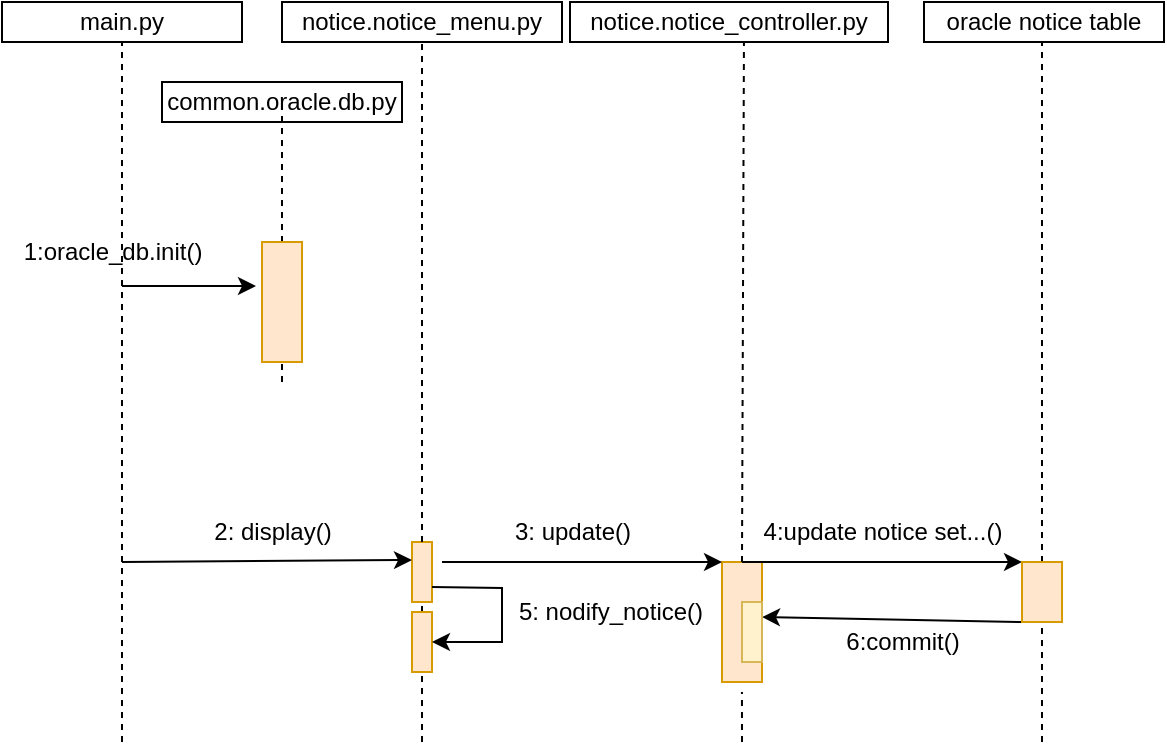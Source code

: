 <mxfile version="20.1.1" type="github">
  <diagram id="b9IIirGVZ1tD8DAG6mxK" name="Page-1">
    <mxGraphModel dx="780" dy="752" grid="1" gridSize="10" guides="1" tooltips="1" connect="1" arrows="1" fold="1" page="1" pageScale="1" pageWidth="827" pageHeight="1169" math="0" shadow="0">
      <root>
        <mxCell id="0" />
        <mxCell id="1" parent="0" />
        <mxCell id="42wBGViCeTJOvBd8uuLy-22" value="&lt;span style=&quot;color: rgba(0, 0, 0, 0); font-family: monospace; font-size: 0px; text-align: start;&quot;&gt;%3CmxGraphModel%3E%3Croot%3E%3CmxCell%20id%3D%220%22%2F%3E%3CmxCell%20id%3D%221%22%20parent%3D%220%22%2F%3E%3CmxCell%20id%3D%222%22%20value%3D%22%22%20style%3D%22endArrow%3Dclassic%3Bhtml%3D1%3Brounded%3D0%3B%22%20edge%3D%221%22%20parent%3D%221%22%3E%3CmxGeometry%20width%3D%2250%22%20height%3D%2250%22%20relative%3D%221%22%20as%3D%22geometry%22%3E%3CmxPoint%20x%3D%22420%22%20y%3D%22390%22%20as%3D%22sourcePoint%22%2F%3E%3CmxPoint%20x%3D%22560%22%20y%3D%22390%22%20as%3D%22targetPoint%22%2F%3E%3C%2FmxGeometry%3E%3C%2FmxCell%3E%3C%2Froot%3E%3C%2FmxGraphModel%3E&lt;/span&gt;" style="rounded=0;whiteSpace=wrap;html=1;fillColor=#ffe6cc;strokeColor=#d79b00;" parent="1" vertex="1">
          <mxGeometry x="410" y="390" width="20" height="60" as="geometry" />
        </mxCell>
        <mxCell id="42wBGViCeTJOvBd8uuLy-1" value="main.py" style="rounded=0;whiteSpace=wrap;html=1;" parent="1" vertex="1">
          <mxGeometry x="50" y="110" width="120" height="20" as="geometry" />
        </mxCell>
        <mxCell id="42wBGViCeTJOvBd8uuLy-2" value="notice.notice_menu.py" style="rounded=0;whiteSpace=wrap;html=1;" parent="1" vertex="1">
          <mxGeometry x="190" y="110" width="140" height="20" as="geometry" />
        </mxCell>
        <mxCell id="42wBGViCeTJOvBd8uuLy-3" value="notice.notice_controller.py" style="rounded=0;whiteSpace=wrap;html=1;" parent="1" vertex="1">
          <mxGeometry x="334" y="110" width="159" height="20" as="geometry" />
        </mxCell>
        <mxCell id="42wBGViCeTJOvBd8uuLy-4" value="oracle notice table" style="rounded=0;whiteSpace=wrap;html=1;" parent="1" vertex="1">
          <mxGeometry x="511" y="110" width="120" height="20" as="geometry" />
        </mxCell>
        <mxCell id="42wBGViCeTJOvBd8uuLy-5" value="" style="endArrow=none;dashed=1;html=1;rounded=0;entryX=0.5;entryY=1;entryDx=0;entryDy=0;" parent="1" target="42wBGViCeTJOvBd8uuLy-1" edge="1">
          <mxGeometry width="50" height="50" relative="1" as="geometry">
            <mxPoint x="110" y="480" as="sourcePoint" />
            <mxPoint x="420" y="360" as="targetPoint" />
          </mxGeometry>
        </mxCell>
        <mxCell id="42wBGViCeTJOvBd8uuLy-8" value="" style="endArrow=none;dashed=1;html=1;rounded=0;entryX=0.5;entryY=1;entryDx=0;entryDy=0;" parent="1" edge="1">
          <mxGeometry width="50" height="50" relative="1" as="geometry">
            <mxPoint x="570" y="480" as="sourcePoint" />
            <mxPoint x="570" y="130" as="targetPoint" />
          </mxGeometry>
        </mxCell>
        <mxCell id="42wBGViCeTJOvBd8uuLy-9" value="" style="endArrow=classic;html=1;rounded=0;entryX=-0.15;entryY=0.367;entryDx=0;entryDy=0;entryPerimeter=0;" parent="1" target="c5GyJZJD8FO4MkK4Ok_m-3" edge="1">
          <mxGeometry width="50" height="50" relative="1" as="geometry">
            <mxPoint x="110" y="252" as="sourcePoint" />
            <mxPoint x="170" y="250" as="targetPoint" />
          </mxGeometry>
        </mxCell>
        <mxCell id="42wBGViCeTJOvBd8uuLy-12" value="" style="endArrow=classic;html=1;rounded=0;" parent="1" edge="1">
          <mxGeometry width="50" height="50" relative="1" as="geometry">
            <mxPoint x="270" y="390" as="sourcePoint" />
            <mxPoint x="410" y="390" as="targetPoint" />
          </mxGeometry>
        </mxCell>
        <mxCell id="42wBGViCeTJOvBd8uuLy-13" value="" style="endArrow=classic;html=1;rounded=0;" parent="1" edge="1">
          <mxGeometry width="50" height="50" relative="1" as="geometry">
            <mxPoint x="420" y="390" as="sourcePoint" />
            <mxPoint x="560" y="390" as="targetPoint" />
          </mxGeometry>
        </mxCell>
        <mxCell id="42wBGViCeTJOvBd8uuLy-14" value="" style="endArrow=classic;html=1;rounded=0;exitX=0;exitY=1;exitDx=0;exitDy=0;entryX=1;entryY=0.25;entryDx=0;entryDy=0;" parent="1" target="42wBGViCeTJOvBd8uuLy-16" edge="1" source="42wBGViCeTJOvBd8uuLy-21">
          <mxGeometry width="50" height="50" relative="1" as="geometry">
            <mxPoint x="560" y="440" as="sourcePoint" />
            <mxPoint x="440" y="420" as="targetPoint" />
          </mxGeometry>
        </mxCell>
        <mxCell id="42wBGViCeTJOvBd8uuLy-16" value="&lt;span style=&quot;color: rgba(0, 0, 0, 0); font-family: monospace; font-size: 0px; text-align: start;&quot;&gt;%3CmxGraphModel%3E%3Croot%3E%3CmxCell%20id%3D%220%22%2F%3E%3CmxCell%20id%3D%221%22%20parent%3D%220%22%2F%3E%3CmxCell%20id%3D%222%22%20value%3D%22%22%20style%3D%22endArrow%3Dclassic%3Bhtml%3D1%3Brounded%3D0%3B%22%20edge%3D%221%22%20parent%3D%221%22%3E%3CmxGeometry%20width%3D%2250%22%20height%3D%2250%22%20relative%3D%221%22%20as%3D%22geometry%22%3E%3CmxPoint%20x%3D%22420%22%20y%3D%22390%22%20as%3D%22sourcePoint%22%2F%3E%3CmxPoint%20x%3D%22560%22%20y%3D%22390%22%20as%3D%22targetPoint%22%2F%3E%3C%2FmxGeometry%3E%3C%2FmxCell%3E%3C%2Froot%3E%3C%2FmxGraphModel%3E&lt;/span&gt;" style="rounded=0;whiteSpace=wrap;html=1;fillColor=#fff2cc;strokeColor=#d6b656;" parent="1" vertex="1">
          <mxGeometry x="420" y="410" width="10" height="30" as="geometry" />
        </mxCell>
        <mxCell id="42wBGViCeTJOvBd8uuLy-19" value="&lt;span style=&quot;color: rgba(0, 0, 0, 0); font-family: monospace; font-size: 0px; text-align: start;&quot;&gt;%3CmxGraphModel%3E%3Croot%3E%3CmxCell%20id%3D%220%22%2F%3E%3CmxCell%20id%3D%221%22%20parent%3D%220%22%2F%3E%3CmxCell%20id%3D%222%22%20value%3D%22%22%20style%3D%22endArrow%3Dclassic%3Bhtml%3D1%3Brounded%3D0%3B%22%20edge%3D%221%22%20parent%3D%221%22%3E%3CmxGeometry%20width%3D%2250%22%20height%3D%2250%22%20relative%3D%221%22%20as%3D%22geometry%22%3E%3CmxPoint%20x%3D%22420%22%20y%3D%22390%22%20as%3D%22sourcePoint%22%2F%3E%3CmxPoint%20x%3D%22560%22%20y%3D%22390%22%20as%3D%22targetPoint%22%2F%3E%3C%2FmxGeometry%3E%3C%2FmxCell%3E%3C%2Froot%3E%3C%2FmxGraphModel%3E&lt;/span&gt;" style="rounded=0;whiteSpace=wrap;html=1;fillColor=#ffe6cc;strokeColor=#d79b00;" parent="1" vertex="1">
          <mxGeometry x="255" y="380" width="10" height="30" as="geometry" />
        </mxCell>
        <mxCell id="42wBGViCeTJOvBd8uuLy-20" value="" style="endArrow=none;dashed=1;html=1;rounded=0;entryX=0.5;entryY=1;entryDx=0;entryDy=0;startArrow=none;" parent="1" target="42wBGViCeTJOvBd8uuLy-19" edge="1" source="c5GyJZJD8FO4MkK4Ok_m-13">
          <mxGeometry width="50" height="50" relative="1" as="geometry">
            <mxPoint x="260" y="480" as="sourcePoint" />
            <mxPoint x="260" y="130" as="targetPoint" />
          </mxGeometry>
        </mxCell>
        <mxCell id="42wBGViCeTJOvBd8uuLy-21" value="&lt;span style=&quot;color: rgba(0, 0, 0, 0); font-family: monospace; font-size: 0px; text-align: start;&quot;&gt;%3CmxGraphModel%3E%3Croot%3E%3CmxCell%20id%3D%220%22%2F%3E%3CmxCell%20id%3D%221%22%20parent%3D%220%22%2F%3E%3CmxCell%20id%3D%222%22%20value%3D%22%22%20style%3D%22endArrow%3Dclassic%3Bhtml%3D1%3Brounded%3D0%3B%22%20edge%3D%221%22%20parent%3D%221%22%3E%3CmxGeometry%20width%3D%2250%22%20height%3D%2250%22%20relative%3D%221%22%20as%3D%22geometry%22%3E%3CmxPoint%20x%3D%22420%22%20y%3D%22390%22%20as%3D%22sourcePoint%22%2F%3E%3CmxPoint%20x%3D%22560%22%20y%3D%22390%22%20as%3D%22targetPoint%22%2F%3E%3C%2FmxGeometry%3E%3C%2FmxCell%3E%3C%2Froot%3E%3C%2FmxGraphModel%3E&lt;/span&gt;" style="rounded=0;whiteSpace=wrap;html=1;fillColor=#ffe6cc;strokeColor=#d79b00;" parent="1" vertex="1">
          <mxGeometry x="560" y="390" width="20" height="30" as="geometry" />
        </mxCell>
        <mxCell id="42wBGViCeTJOvBd8uuLy-23" value="1:oracle_db.init()" style="text;html=1;align=center;verticalAlign=middle;resizable=0;points=[];autosize=1;strokeColor=none;fillColor=none;" parent="1" vertex="1">
          <mxGeometry x="50" y="220" width="110" height="30" as="geometry" />
        </mxCell>
        <mxCell id="42wBGViCeTJOvBd8uuLy-33" value="" style="endArrow=none;dashed=1;html=1;rounded=0;entryX=0.5;entryY=1;entryDx=0;entryDy=0;startArrow=none;" parent="1" source="42wBGViCeTJOvBd8uuLy-19" target="42wBGViCeTJOvBd8uuLy-2" edge="1">
          <mxGeometry width="50" height="50" relative="1" as="geometry">
            <mxPoint x="260" y="440" as="sourcePoint" />
            <mxPoint x="260" y="280" as="targetPoint" />
          </mxGeometry>
        </mxCell>
        <mxCell id="42wBGViCeTJOvBd8uuLy-39" value="3: update()" style="text;html=1;align=center;verticalAlign=middle;resizable=0;points=[];autosize=1;strokeColor=none;fillColor=none;" parent="1" vertex="1">
          <mxGeometry x="295" y="360" width="80" height="30" as="geometry" />
        </mxCell>
        <mxCell id="42wBGViCeTJOvBd8uuLy-40" value="4:update notice set...()" style="text;html=1;align=center;verticalAlign=middle;resizable=0;points=[];autosize=1;strokeColor=none;fillColor=none;" parent="1" vertex="1">
          <mxGeometry x="420" y="360" width="140" height="30" as="geometry" />
        </mxCell>
        <mxCell id="42wBGViCeTJOvBd8uuLy-41" value="5: nodify_notice()" style="text;html=1;align=center;verticalAlign=middle;resizable=0;points=[];autosize=1;strokeColor=none;fillColor=none;" parent="1" vertex="1">
          <mxGeometry x="294" y="400" width="120" height="30" as="geometry" />
        </mxCell>
        <mxCell id="42wBGViCeTJOvBd8uuLy-42" value="6:commit()" style="text;html=1;align=center;verticalAlign=middle;resizable=0;points=[];autosize=1;strokeColor=none;fillColor=none;" parent="1" vertex="1">
          <mxGeometry x="460" y="415" width="80" height="30" as="geometry" />
        </mxCell>
        <mxCell id="c5GyJZJD8FO4MkK4Ok_m-1" value="common.oracle.db.py" style="rounded=0;whiteSpace=wrap;html=1;" vertex="1" parent="1">
          <mxGeometry x="130" y="150" width="120" height="20" as="geometry" />
        </mxCell>
        <mxCell id="c5GyJZJD8FO4MkK4Ok_m-2" value="" style="endArrow=none;dashed=1;html=1;rounded=0;entryX=0.5;entryY=1;entryDx=0;entryDy=0;startArrow=none;" edge="1" parent="1" source="c5GyJZJD8FO4MkK4Ok_m-3">
          <mxGeometry width="50" height="50" relative="1" as="geometry">
            <mxPoint x="190" y="300" as="sourcePoint" />
            <mxPoint x="190" y="160" as="targetPoint" />
          </mxGeometry>
        </mxCell>
        <mxCell id="c5GyJZJD8FO4MkK4Ok_m-3" value="" style="rounded=0;whiteSpace=wrap;html=1;fillColor=#ffe6cc;strokeColor=#d79b00;" vertex="1" parent="1">
          <mxGeometry x="180" y="230" width="20" height="60" as="geometry" />
        </mxCell>
        <mxCell id="c5GyJZJD8FO4MkK4Ok_m-4" value="" style="endArrow=none;dashed=1;html=1;rounded=0;entryX=0.5;entryY=1;entryDx=0;entryDy=0;" edge="1" parent="1" target="c5GyJZJD8FO4MkK4Ok_m-3">
          <mxGeometry width="50" height="50" relative="1" as="geometry">
            <mxPoint x="190" y="300" as="sourcePoint" />
            <mxPoint x="190" y="160" as="targetPoint" />
          </mxGeometry>
        </mxCell>
        <mxCell id="c5GyJZJD8FO4MkK4Ok_m-9" value="" style="endArrow=none;dashed=1;html=1;rounded=0;entryX=0.547;entryY=1;entryDx=0;entryDy=0;exitX=0;exitY=1;exitDx=0;exitDy=0;exitPerimeter=0;entryPerimeter=0;" edge="1" parent="1" source="42wBGViCeTJOvBd8uuLy-40" target="42wBGViCeTJOvBd8uuLy-3">
          <mxGeometry width="50" height="50" relative="1" as="geometry">
            <mxPoint x="370" y="410" as="sourcePoint" />
            <mxPoint x="420" y="360" as="targetPoint" />
          </mxGeometry>
        </mxCell>
        <mxCell id="c5GyJZJD8FO4MkK4Ok_m-10" value="" style="endArrow=none;dashed=1;html=1;rounded=0;entryX=0.547;entryY=1;entryDx=0;entryDy=0;entryPerimeter=0;" edge="1" parent="1">
          <mxGeometry width="50" height="50" relative="1" as="geometry">
            <mxPoint x="420" y="480" as="sourcePoint" />
            <mxPoint x="419.973" y="455" as="targetPoint" />
          </mxGeometry>
        </mxCell>
        <mxCell id="c5GyJZJD8FO4MkK4Ok_m-12" value="" style="endArrow=classic;html=1;rounded=0;" edge="1" parent="1">
          <mxGeometry width="50" height="50" relative="1" as="geometry">
            <mxPoint x="110" y="390" as="sourcePoint" />
            <mxPoint x="255" y="389" as="targetPoint" />
          </mxGeometry>
        </mxCell>
        <mxCell id="c5GyJZJD8FO4MkK4Ok_m-13" value="&lt;span style=&quot;color: rgba(0, 0, 0, 0); font-family: monospace; font-size: 0px; text-align: start;&quot;&gt;%3CmxGraphModel%3E%3Croot%3E%3CmxCell%20id%3D%220%22%2F%3E%3CmxCell%20id%3D%221%22%20parent%3D%220%22%2F%3E%3CmxCell%20id%3D%222%22%20value%3D%22%22%20style%3D%22endArrow%3Dclassic%3Bhtml%3D1%3Brounded%3D0%3B%22%20edge%3D%221%22%20parent%3D%221%22%3E%3CmxGeometry%20width%3D%2250%22%20height%3D%2250%22%20relative%3D%221%22%20as%3D%22geometry%22%3E%3CmxPoint%20x%3D%22420%22%20y%3D%22390%22%20as%3D%22sourcePoint%22%2F%3E%3CmxPoint%20x%3D%22560%22%20y%3D%22390%22%20as%3D%22targetPoint%22%2F%3E%3C%2FmxGeometry%3E%3C%2FmxCell%3E%3C%2Froot%3E%3C%2FmxGraphModel%3E&lt;/span&gt;" style="rounded=0;whiteSpace=wrap;html=1;fillColor=#ffe6cc;strokeColor=#d79b00;" vertex="1" parent="1">
          <mxGeometry x="255" y="415" width="10" height="30" as="geometry" />
        </mxCell>
        <mxCell id="c5GyJZJD8FO4MkK4Ok_m-14" value="" style="endArrow=none;dashed=1;html=1;rounded=0;entryX=0.5;entryY=1;entryDx=0;entryDy=0;" edge="1" parent="1" target="c5GyJZJD8FO4MkK4Ok_m-13">
          <mxGeometry width="50" height="50" relative="1" as="geometry">
            <mxPoint x="260" y="480" as="sourcePoint" />
            <mxPoint x="260" y="410" as="targetPoint" />
          </mxGeometry>
        </mxCell>
        <mxCell id="c5GyJZJD8FO4MkK4Ok_m-15" value="" style="endArrow=classic;html=1;rounded=0;exitX=1;exitY=0.75;exitDx=0;exitDy=0;entryX=1;entryY=0.5;entryDx=0;entryDy=0;" edge="1" parent="1" source="42wBGViCeTJOvBd8uuLy-19" target="c5GyJZJD8FO4MkK4Ok_m-13">
          <mxGeometry width="50" height="50" relative="1" as="geometry">
            <mxPoint x="370" y="410" as="sourcePoint" />
            <mxPoint x="280" y="450" as="targetPoint" />
            <Array as="points">
              <mxPoint x="300" y="403" />
              <mxPoint x="300" y="430" />
            </Array>
          </mxGeometry>
        </mxCell>
        <mxCell id="c5GyJZJD8FO4MkK4Ok_m-16" value="2: display()" style="text;html=1;align=center;verticalAlign=middle;resizable=0;points=[];autosize=1;strokeColor=none;fillColor=none;" vertex="1" parent="1">
          <mxGeometry x="145" y="360" width="80" height="30" as="geometry" />
        </mxCell>
      </root>
    </mxGraphModel>
  </diagram>
</mxfile>
